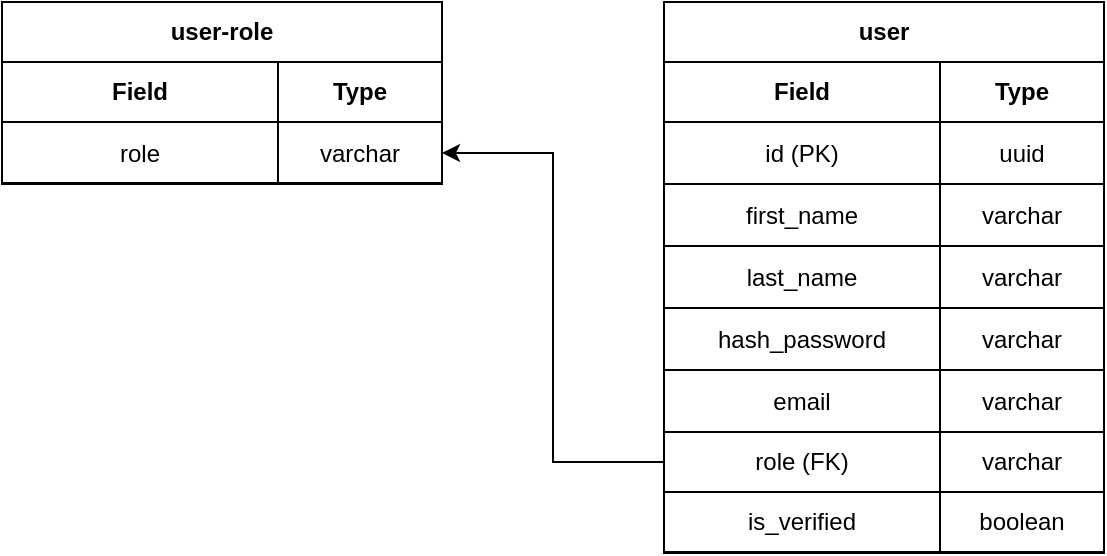 <mxfile version="18.0.3" type="github">
  <diagram id="HBX_xjjCjJP_ABUMIchj" name="Page-1">
    <mxGraphModel dx="1360" dy="773" grid="0" gridSize="10" guides="1" tooltips="1" connect="1" arrows="1" fold="1" page="1" pageScale="1" pageWidth="1169" pageHeight="827" math="0" shadow="0">
      <root>
        <mxCell id="0" />
        <mxCell id="1" parent="0" />
        <mxCell id="p3IHekGSYv0jLlhR8bM8-1" value="user" style="swimlane;startSize=30;html=1;whiteSpace=wrap;container=1;collapsible=0;childLayout=tableLayout;" vertex="1" parent="1">
          <mxGeometry x="475" y="160" width="220" height="275.5" as="geometry" />
        </mxCell>
        <mxCell id="p3IHekGSYv0jLlhR8bM8-2" value="" style="html=1;whiteSpace=wrap;collapsible=0;dropTarget=0;pointerEvents=0;fillColor=none;strokeColor=none;points=[[0,0.5],[1,0.5]];portConstraint=eastwest;" vertex="1" parent="p3IHekGSYv0jLlhR8bM8-1">
          <mxGeometry y="30" width="220" height="30" as="geometry" />
        </mxCell>
        <mxCell id="p3IHekGSYv0jLlhR8bM8-3" value="Field" style="shape=partialRectangle;html=1;whiteSpace=wrap;connectable=0;fillColor=none;fontStyle=1" vertex="1" parent="p3IHekGSYv0jLlhR8bM8-2">
          <mxGeometry width="138" height="30" as="geometry">
            <mxRectangle width="138" height="30" as="alternateBounds" />
          </mxGeometry>
        </mxCell>
        <mxCell id="p3IHekGSYv0jLlhR8bM8-4" value="Type" style="shape=partialRectangle;html=1;whiteSpace=wrap;connectable=0;fillColor=none;fontStyle=1" vertex="1" parent="p3IHekGSYv0jLlhR8bM8-2">
          <mxGeometry x="138" width="82" height="30" as="geometry">
            <mxRectangle width="82" height="30" as="alternateBounds" />
          </mxGeometry>
        </mxCell>
        <mxCell id="p3IHekGSYv0jLlhR8bM8-5" value="" style="html=1;whiteSpace=wrap;collapsible=0;dropTarget=0;pointerEvents=0;fillColor=none;strokeColor=none;points=[[0,0.5],[1,0.5]];portConstraint=eastwest;" vertex="1" parent="p3IHekGSYv0jLlhR8bM8-1">
          <mxGeometry y="60" width="220" height="31" as="geometry" />
        </mxCell>
        <mxCell id="p3IHekGSYv0jLlhR8bM8-6" value="id (PK)" style="shape=partialRectangle;html=1;whiteSpace=wrap;connectable=0;fillColor=none;" vertex="1" parent="p3IHekGSYv0jLlhR8bM8-5">
          <mxGeometry width="138" height="31" as="geometry">
            <mxRectangle width="138" height="31" as="alternateBounds" />
          </mxGeometry>
        </mxCell>
        <mxCell id="p3IHekGSYv0jLlhR8bM8-7" value="uuid" style="shape=partialRectangle;html=1;whiteSpace=wrap;connectable=0;fillColor=none;" vertex="1" parent="p3IHekGSYv0jLlhR8bM8-5">
          <mxGeometry x="138" width="82" height="31" as="geometry">
            <mxRectangle width="82" height="31" as="alternateBounds" />
          </mxGeometry>
        </mxCell>
        <mxCell id="p3IHekGSYv0jLlhR8bM8-8" style="html=1;whiteSpace=wrap;collapsible=0;dropTarget=0;pointerEvents=0;fillColor=none;strokeColor=none;points=[[0,0.5],[1,0.5]];portConstraint=eastwest;" vertex="1" parent="p3IHekGSYv0jLlhR8bM8-1">
          <mxGeometry y="91" width="220" height="31" as="geometry" />
        </mxCell>
        <mxCell id="p3IHekGSYv0jLlhR8bM8-9" value="first_name" style="shape=partialRectangle;html=1;whiteSpace=wrap;connectable=0;fillColor=none;" vertex="1" parent="p3IHekGSYv0jLlhR8bM8-8">
          <mxGeometry width="138" height="31" as="geometry">
            <mxRectangle width="138" height="31" as="alternateBounds" />
          </mxGeometry>
        </mxCell>
        <mxCell id="p3IHekGSYv0jLlhR8bM8-10" value="&lt;span style=&quot;font-family: &amp;#34;helvetica&amp;#34;&quot;&gt;varchar&lt;/span&gt;" style="shape=partialRectangle;html=1;whiteSpace=wrap;connectable=0;fillColor=none;" vertex="1" parent="p3IHekGSYv0jLlhR8bM8-8">
          <mxGeometry x="138" width="82" height="31" as="geometry">
            <mxRectangle width="82" height="31" as="alternateBounds" />
          </mxGeometry>
        </mxCell>
        <mxCell id="p3IHekGSYv0jLlhR8bM8-11" style="html=1;whiteSpace=wrap;collapsible=0;dropTarget=0;pointerEvents=0;fillColor=none;strokeColor=none;points=[[0,0.5],[1,0.5]];portConstraint=eastwest;" vertex="1" parent="p3IHekGSYv0jLlhR8bM8-1">
          <mxGeometry y="122" width="220" height="31" as="geometry" />
        </mxCell>
        <mxCell id="p3IHekGSYv0jLlhR8bM8-12" value="&lt;span&gt;last_name&lt;/span&gt;" style="shape=partialRectangle;html=1;whiteSpace=wrap;connectable=0;fillColor=none;" vertex="1" parent="p3IHekGSYv0jLlhR8bM8-11">
          <mxGeometry width="138" height="31" as="geometry">
            <mxRectangle width="138" height="31" as="alternateBounds" />
          </mxGeometry>
        </mxCell>
        <mxCell id="p3IHekGSYv0jLlhR8bM8-13" value="&lt;span style=&quot;font-family: &amp;#34;helvetica&amp;#34;&quot;&gt;varchar&lt;/span&gt;" style="shape=partialRectangle;html=1;whiteSpace=wrap;connectable=0;fillColor=none;" vertex="1" parent="p3IHekGSYv0jLlhR8bM8-11">
          <mxGeometry x="138" width="82" height="31" as="geometry">
            <mxRectangle width="82" height="31" as="alternateBounds" />
          </mxGeometry>
        </mxCell>
        <mxCell id="p3IHekGSYv0jLlhR8bM8-14" style="html=1;whiteSpace=wrap;collapsible=0;dropTarget=0;pointerEvents=0;fillColor=none;strokeColor=none;points=[[0,0.5],[1,0.5]];portConstraint=eastwest;" vertex="1" parent="p3IHekGSYv0jLlhR8bM8-1">
          <mxGeometry y="153" width="220" height="31" as="geometry" />
        </mxCell>
        <mxCell id="p3IHekGSYv0jLlhR8bM8-15" value="&lt;span style=&quot;text-align: start;&quot; data-sheets-userformat=&quot;{&amp;quot;2&amp;quot;:4224,&amp;quot;10&amp;quot;:2,&amp;quot;15&amp;quot;:&amp;quot;Arial&amp;quot;}&quot; data-sheets-value=&quot;{&amp;quot;1&amp;quot;:2,&amp;quot;2&amp;quot;:&amp;quot;hash_password&amp;quot;}&quot;&gt;&lt;font style=&quot;font-size: 12px;&quot;&gt;hash_password&lt;/font&gt;&lt;/span&gt;" style="shape=partialRectangle;html=1;whiteSpace=wrap;connectable=0;fillColor=none;" vertex="1" parent="p3IHekGSYv0jLlhR8bM8-14">
          <mxGeometry width="138" height="31" as="geometry">
            <mxRectangle width="138" height="31" as="alternateBounds" />
          </mxGeometry>
        </mxCell>
        <mxCell id="p3IHekGSYv0jLlhR8bM8-16" value="&lt;span style=&quot;font-family: helvetica;&quot;&gt;varchar&lt;/span&gt;" style="shape=partialRectangle;html=1;whiteSpace=wrap;connectable=0;fillColor=none;" vertex="1" parent="p3IHekGSYv0jLlhR8bM8-14">
          <mxGeometry x="138" width="82" height="31" as="geometry">
            <mxRectangle width="82" height="31" as="alternateBounds" />
          </mxGeometry>
        </mxCell>
        <mxCell id="p3IHekGSYv0jLlhR8bM8-17" style="html=1;whiteSpace=wrap;collapsible=0;dropTarget=0;pointerEvents=0;fillColor=none;strokeColor=none;points=[[0,0.5],[1,0.5]];portConstraint=eastwest;" vertex="1" parent="p3IHekGSYv0jLlhR8bM8-1">
          <mxGeometry y="184" width="220" height="31" as="geometry" />
        </mxCell>
        <mxCell id="p3IHekGSYv0jLlhR8bM8-18" value="email" style="shape=partialRectangle;html=1;whiteSpace=wrap;connectable=0;fillColor=none;" vertex="1" parent="p3IHekGSYv0jLlhR8bM8-17">
          <mxGeometry width="138" height="31" as="geometry">
            <mxRectangle width="138" height="31" as="alternateBounds" />
          </mxGeometry>
        </mxCell>
        <mxCell id="p3IHekGSYv0jLlhR8bM8-19" value="&lt;span style=&quot;font-family: &amp;#34;helvetica&amp;#34;&quot;&gt;varchar&lt;/span&gt;" style="shape=partialRectangle;html=1;whiteSpace=wrap;connectable=0;fillColor=none;" vertex="1" parent="p3IHekGSYv0jLlhR8bM8-17">
          <mxGeometry x="138" width="82" height="31" as="geometry">
            <mxRectangle width="82" height="31" as="alternateBounds" />
          </mxGeometry>
        </mxCell>
        <mxCell id="p3IHekGSYv0jLlhR8bM8-29" style="html=1;whiteSpace=wrap;collapsible=0;dropTarget=0;pointerEvents=0;fillColor=none;strokeColor=none;points=[[0,0.5],[1,0.5]];portConstraint=eastwest;" vertex="1" parent="p3IHekGSYv0jLlhR8bM8-1">
          <mxGeometry y="215" width="220" height="30" as="geometry" />
        </mxCell>
        <mxCell id="p3IHekGSYv0jLlhR8bM8-30" value="role&amp;nbsp;(FK)" style="shape=partialRectangle;html=1;whiteSpace=wrap;connectable=0;fillColor=none;" vertex="1" parent="p3IHekGSYv0jLlhR8bM8-29">
          <mxGeometry width="138" height="30" as="geometry">
            <mxRectangle width="138" height="30" as="alternateBounds" />
          </mxGeometry>
        </mxCell>
        <mxCell id="p3IHekGSYv0jLlhR8bM8-31" value="&lt;span&gt;varchar&lt;/span&gt;" style="shape=partialRectangle;html=1;whiteSpace=wrap;connectable=0;fillColor=none;" vertex="1" parent="p3IHekGSYv0jLlhR8bM8-29">
          <mxGeometry x="138" width="82" height="30" as="geometry">
            <mxRectangle width="82" height="30" as="alternateBounds" />
          </mxGeometry>
        </mxCell>
        <mxCell id="p3IHekGSYv0jLlhR8bM8-62" style="html=1;whiteSpace=wrap;collapsible=0;dropTarget=0;pointerEvents=0;fillColor=none;strokeColor=none;points=[[0,0.5],[1,0.5]];portConstraint=eastwest;" vertex="1" parent="p3IHekGSYv0jLlhR8bM8-1">
          <mxGeometry y="245" width="220" height="30" as="geometry" />
        </mxCell>
        <mxCell id="p3IHekGSYv0jLlhR8bM8-63" value="is_verified" style="shape=partialRectangle;html=1;whiteSpace=wrap;connectable=0;fillColor=none;" vertex="1" parent="p3IHekGSYv0jLlhR8bM8-62">
          <mxGeometry width="138" height="30" as="geometry">
            <mxRectangle width="138" height="30" as="alternateBounds" />
          </mxGeometry>
        </mxCell>
        <mxCell id="p3IHekGSYv0jLlhR8bM8-64" value="boolean" style="shape=partialRectangle;html=1;whiteSpace=wrap;connectable=0;fillColor=none;" vertex="1" parent="p3IHekGSYv0jLlhR8bM8-62">
          <mxGeometry x="138" width="82" height="30" as="geometry">
            <mxRectangle width="82" height="30" as="alternateBounds" />
          </mxGeometry>
        </mxCell>
        <mxCell id="p3IHekGSYv0jLlhR8bM8-38" value="user-role" style="swimlane;startSize=30;html=1;whiteSpace=wrap;container=1;collapsible=0;childLayout=tableLayout;" vertex="1" parent="1">
          <mxGeometry x="144" y="160" width="220" height="90.5" as="geometry" />
        </mxCell>
        <mxCell id="p3IHekGSYv0jLlhR8bM8-39" value="" style="html=1;whiteSpace=wrap;collapsible=0;dropTarget=0;pointerEvents=0;fillColor=none;strokeColor=none;points=[[0,0.5],[1,0.5]];portConstraint=eastwest;" vertex="1" parent="p3IHekGSYv0jLlhR8bM8-38">
          <mxGeometry y="30" width="220" height="30" as="geometry" />
        </mxCell>
        <mxCell id="p3IHekGSYv0jLlhR8bM8-40" value="Field" style="shape=partialRectangle;html=1;whiteSpace=wrap;connectable=0;fillColor=none;fontStyle=1" vertex="1" parent="p3IHekGSYv0jLlhR8bM8-39">
          <mxGeometry width="138" height="30" as="geometry">
            <mxRectangle width="138" height="30" as="alternateBounds" />
          </mxGeometry>
        </mxCell>
        <mxCell id="p3IHekGSYv0jLlhR8bM8-41" value="Type" style="shape=partialRectangle;html=1;whiteSpace=wrap;connectable=0;fillColor=none;fontStyle=1" vertex="1" parent="p3IHekGSYv0jLlhR8bM8-39">
          <mxGeometry x="138" width="82" height="30" as="geometry">
            <mxRectangle width="82" height="30" as="alternateBounds" />
          </mxGeometry>
        </mxCell>
        <mxCell id="p3IHekGSYv0jLlhR8bM8-42" value="" style="html=1;whiteSpace=wrap;collapsible=0;dropTarget=0;pointerEvents=0;fillColor=none;strokeColor=none;points=[[0,0.5],[1,0.5]];portConstraint=eastwest;" vertex="1" parent="p3IHekGSYv0jLlhR8bM8-38">
          <mxGeometry y="60" width="220" height="31" as="geometry" />
        </mxCell>
        <mxCell id="p3IHekGSYv0jLlhR8bM8-43" value="role" style="shape=partialRectangle;html=1;whiteSpace=wrap;connectable=0;fillColor=none;" vertex="1" parent="p3IHekGSYv0jLlhR8bM8-42">
          <mxGeometry width="138" height="31" as="geometry">
            <mxRectangle width="138" height="31" as="alternateBounds" />
          </mxGeometry>
        </mxCell>
        <mxCell id="p3IHekGSYv0jLlhR8bM8-44" value="&lt;span style=&quot;font-family: helvetica;&quot;&gt;varchar&lt;/span&gt;" style="shape=partialRectangle;html=1;whiteSpace=wrap;connectable=0;fillColor=none;" vertex="1" parent="p3IHekGSYv0jLlhR8bM8-42">
          <mxGeometry x="138" width="82" height="31" as="geometry">
            <mxRectangle width="82" height="31" as="alternateBounds" />
          </mxGeometry>
        </mxCell>
        <mxCell id="p3IHekGSYv0jLlhR8bM8-65" style="edgeStyle=orthogonalEdgeStyle;rounded=0;orthogonalLoop=1;jettySize=auto;html=1;exitX=0;exitY=0.5;exitDx=0;exitDy=0;entryX=1;entryY=0.5;entryDx=0;entryDy=0;fontFamily=Helvetica;fontSize=12;" edge="1" parent="1" source="p3IHekGSYv0jLlhR8bM8-29" target="p3IHekGSYv0jLlhR8bM8-42">
          <mxGeometry relative="1" as="geometry" />
        </mxCell>
      </root>
    </mxGraphModel>
  </diagram>
</mxfile>
